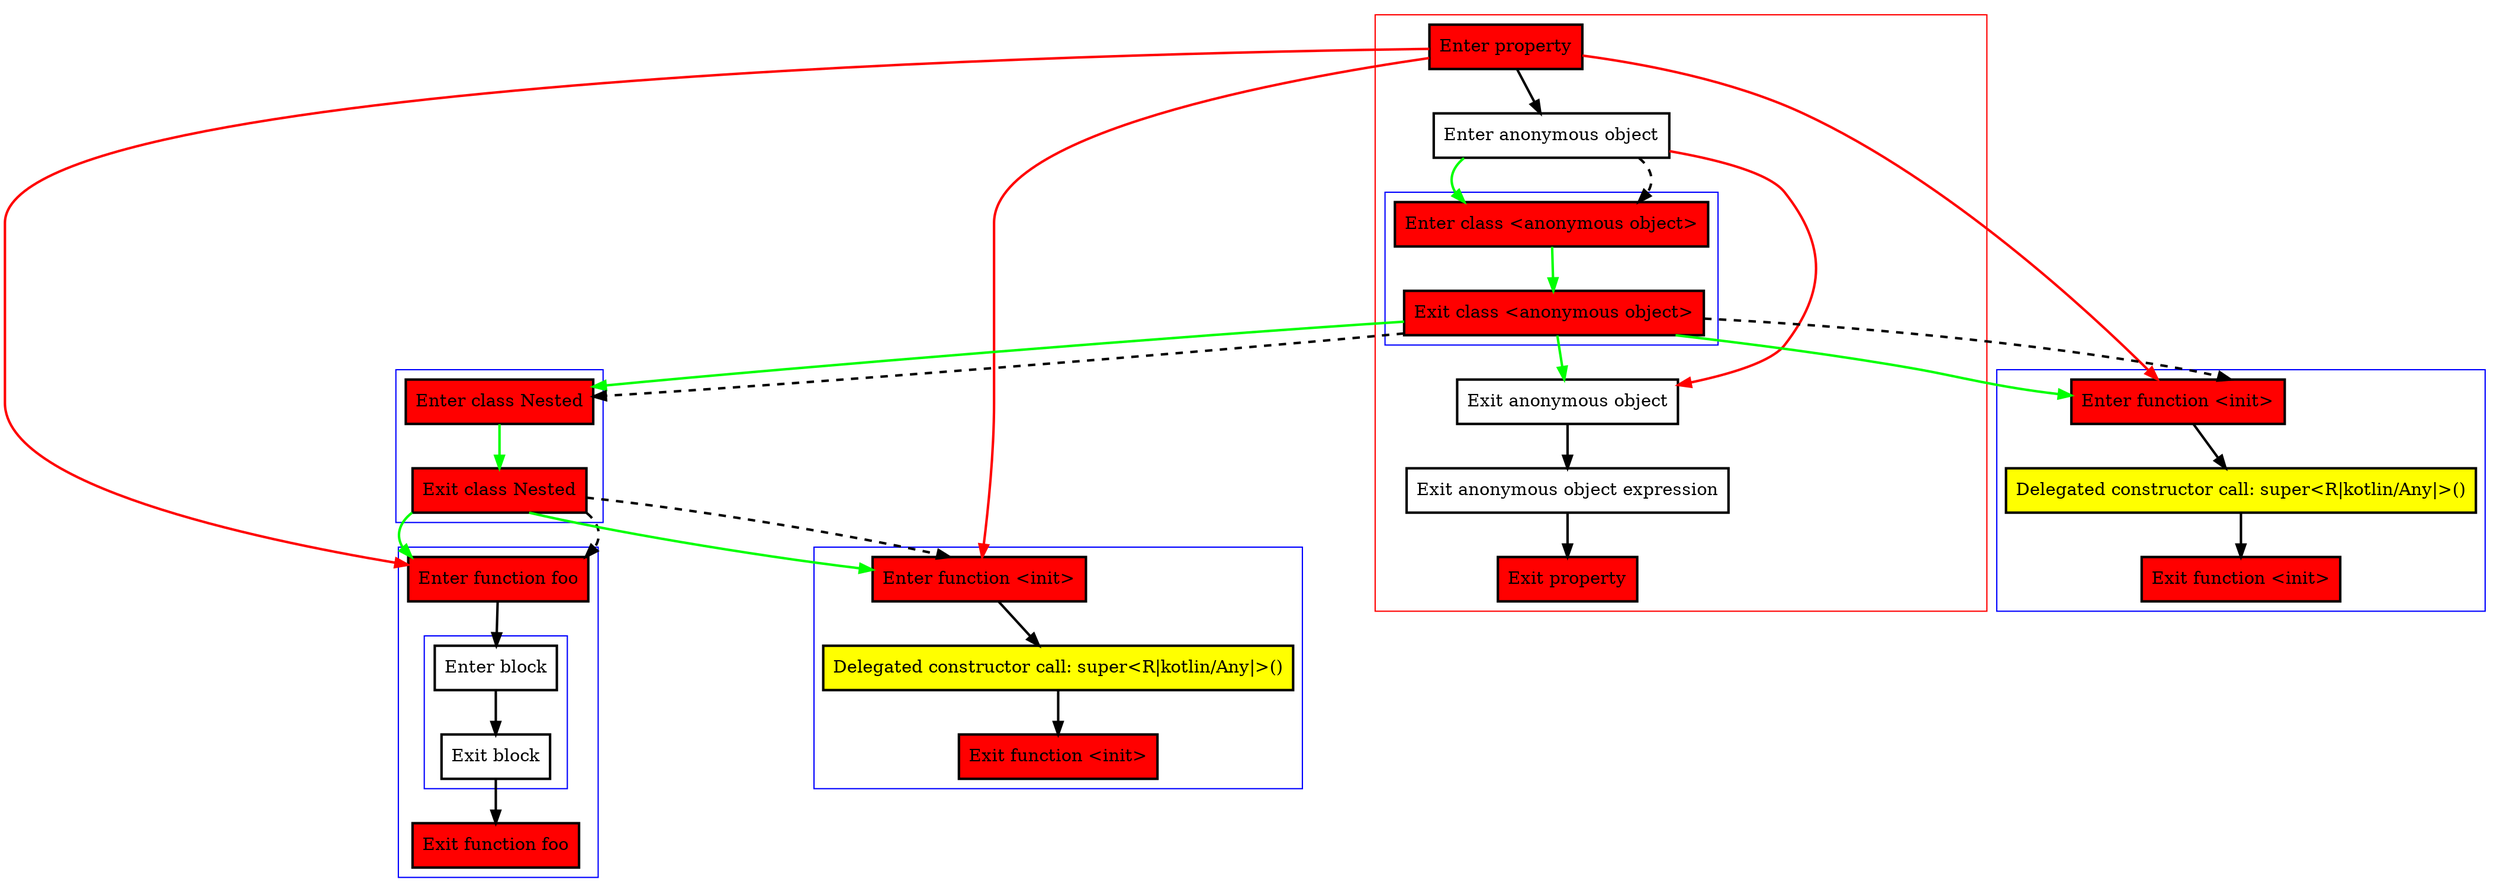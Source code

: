 digraph innerClassInAnonymousObject_kt {
    graph [nodesep=3]
    node [shape=box penwidth=2]
    edge [penwidth=2]

    subgraph cluster_0 {
        color=red
        14 [label="Enter property" style="filled" fillcolor=red];
        15 [label="Enter anonymous object"];
        subgraph cluster_1 {
            color=blue
            12 [label="Enter class <anonymous object>" style="filled" fillcolor=red];
            13 [label="Exit class <anonymous object>" style="filled" fillcolor=red];
        }
        16 [label="Exit anonymous object"];
        17 [label="Exit anonymous object expression"];
        18 [label="Exit property" style="filled" fillcolor=red];
    }
    subgraph cluster_2 {
        color=blue
        10 [label="Enter class Nested" style="filled" fillcolor=red];
        11 [label="Exit class Nested" style="filled" fillcolor=red];
    }
    subgraph cluster_3 {
        color=blue
        6 [label="Enter function foo" style="filled" fillcolor=red];
        subgraph cluster_4 {
            color=blue
            7 [label="Enter block"];
            8 [label="Exit block"];
        }
        9 [label="Exit function foo" style="filled" fillcolor=red];
    }
    subgraph cluster_5 {
        color=blue
        3 [label="Enter function <init>" style="filled" fillcolor=red];
        4 [label="Delegated constructor call: super<R|kotlin/Any|>()" style="filled" fillcolor=yellow];
        5 [label="Exit function <init>" style="filled" fillcolor=red];
    }
    subgraph cluster_6 {
        color=blue
        0 [label="Enter function <init>" style="filled" fillcolor=red];
        1 [label="Delegated constructor call: super<R|kotlin/Any|>()" style="filled" fillcolor=yellow];
        2 [label="Exit function <init>" style="filled" fillcolor=red];
    }
    14 -> {15};
    14 -> {0 3 6} [color=red];
    15 -> {12} [color=green];
    15 -> {16} [color=red];
    15 -> {12} [style=dashed];
    16 -> {17};
    17 -> {18};
    12 -> {13} [color=green];
    13 -> {0 10 16} [color=green];
    13 -> {0 10} [style=dashed];
    0 -> {1};
    1 -> {2};
    10 -> {11} [color=green];
    11 -> {3 6} [color=green];
    11 -> {3 6} [style=dashed];
    3 -> {4};
    4 -> {5};
    6 -> {7};
    7 -> {8};
    8 -> {9};

}
